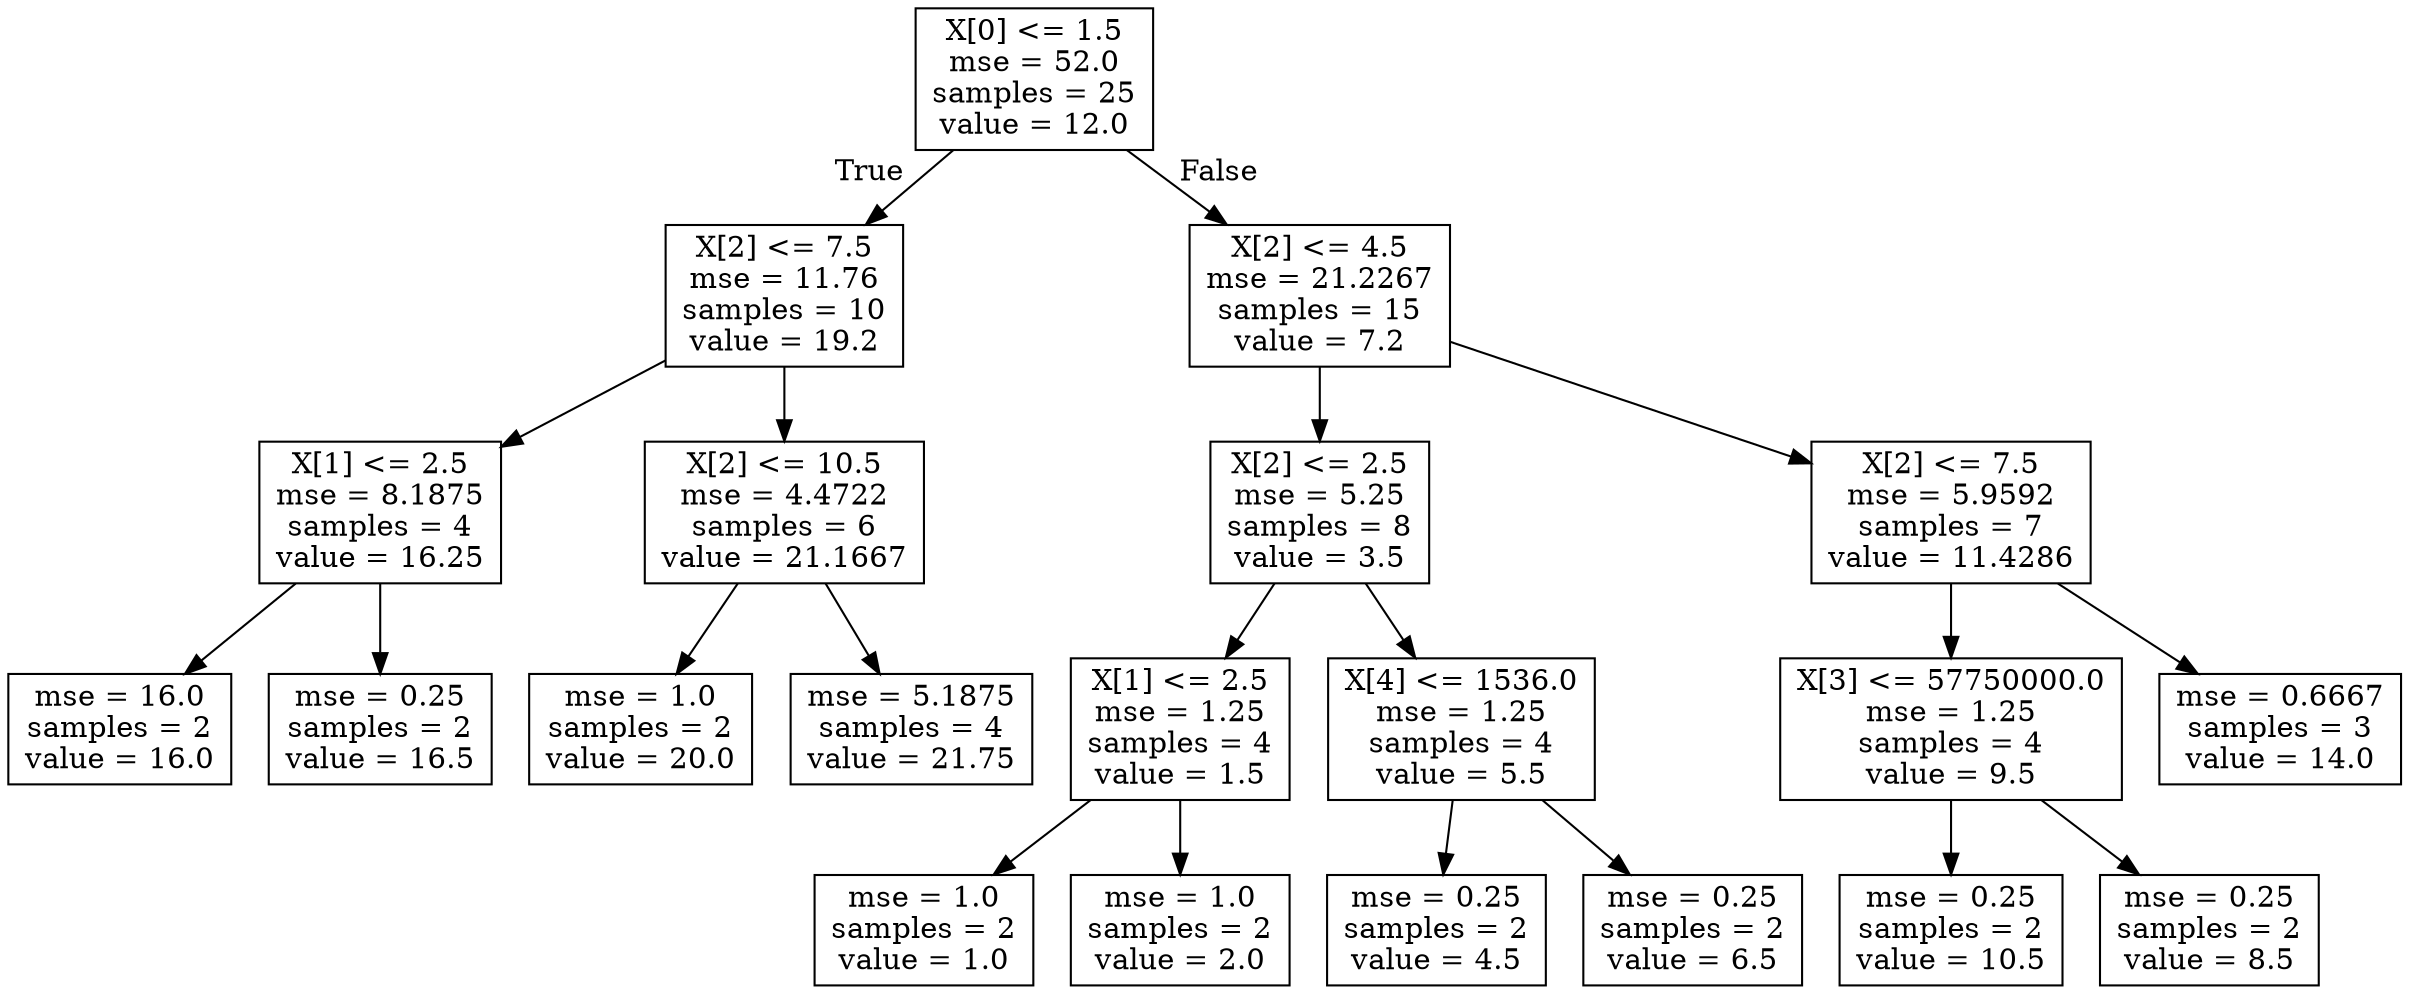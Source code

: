digraph Tree {
node [shape=box] ;
0 [label="X[0] <= 1.5\nmse = 52.0\nsamples = 25\nvalue = 12.0"] ;
1 [label="X[2] <= 7.5\nmse = 11.76\nsamples = 10\nvalue = 19.2"] ;
0 -> 1 [labeldistance=2.5, labelangle=45, headlabel="True"] ;
2 [label="X[1] <= 2.5\nmse = 8.1875\nsamples = 4\nvalue = 16.25"] ;
1 -> 2 ;
3 [label="mse = 16.0\nsamples = 2\nvalue = 16.0"] ;
2 -> 3 ;
4 [label="mse = 0.25\nsamples = 2\nvalue = 16.5"] ;
2 -> 4 ;
5 [label="X[2] <= 10.5\nmse = 4.4722\nsamples = 6\nvalue = 21.1667"] ;
1 -> 5 ;
6 [label="mse = 1.0\nsamples = 2\nvalue = 20.0"] ;
5 -> 6 ;
7 [label="mse = 5.1875\nsamples = 4\nvalue = 21.75"] ;
5 -> 7 ;
8 [label="X[2] <= 4.5\nmse = 21.2267\nsamples = 15\nvalue = 7.2"] ;
0 -> 8 [labeldistance=2.5, labelangle=-45, headlabel="False"] ;
9 [label="X[2] <= 2.5\nmse = 5.25\nsamples = 8\nvalue = 3.5"] ;
8 -> 9 ;
10 [label="X[1] <= 2.5\nmse = 1.25\nsamples = 4\nvalue = 1.5"] ;
9 -> 10 ;
11 [label="mse = 1.0\nsamples = 2\nvalue = 1.0"] ;
10 -> 11 ;
12 [label="mse = 1.0\nsamples = 2\nvalue = 2.0"] ;
10 -> 12 ;
13 [label="X[4] <= 1536.0\nmse = 1.25\nsamples = 4\nvalue = 5.5"] ;
9 -> 13 ;
14 [label="mse = 0.25\nsamples = 2\nvalue = 4.5"] ;
13 -> 14 ;
15 [label="mse = 0.25\nsamples = 2\nvalue = 6.5"] ;
13 -> 15 ;
16 [label="X[2] <= 7.5\nmse = 5.9592\nsamples = 7\nvalue = 11.4286"] ;
8 -> 16 ;
17 [label="X[3] <= 57750000.0\nmse = 1.25\nsamples = 4\nvalue = 9.5"] ;
16 -> 17 ;
18 [label="mse = 0.25\nsamples = 2\nvalue = 10.5"] ;
17 -> 18 ;
19 [label="mse = 0.25\nsamples = 2\nvalue = 8.5"] ;
17 -> 19 ;
20 [label="mse = 0.6667\nsamples = 3\nvalue = 14.0"] ;
16 -> 20 ;
}